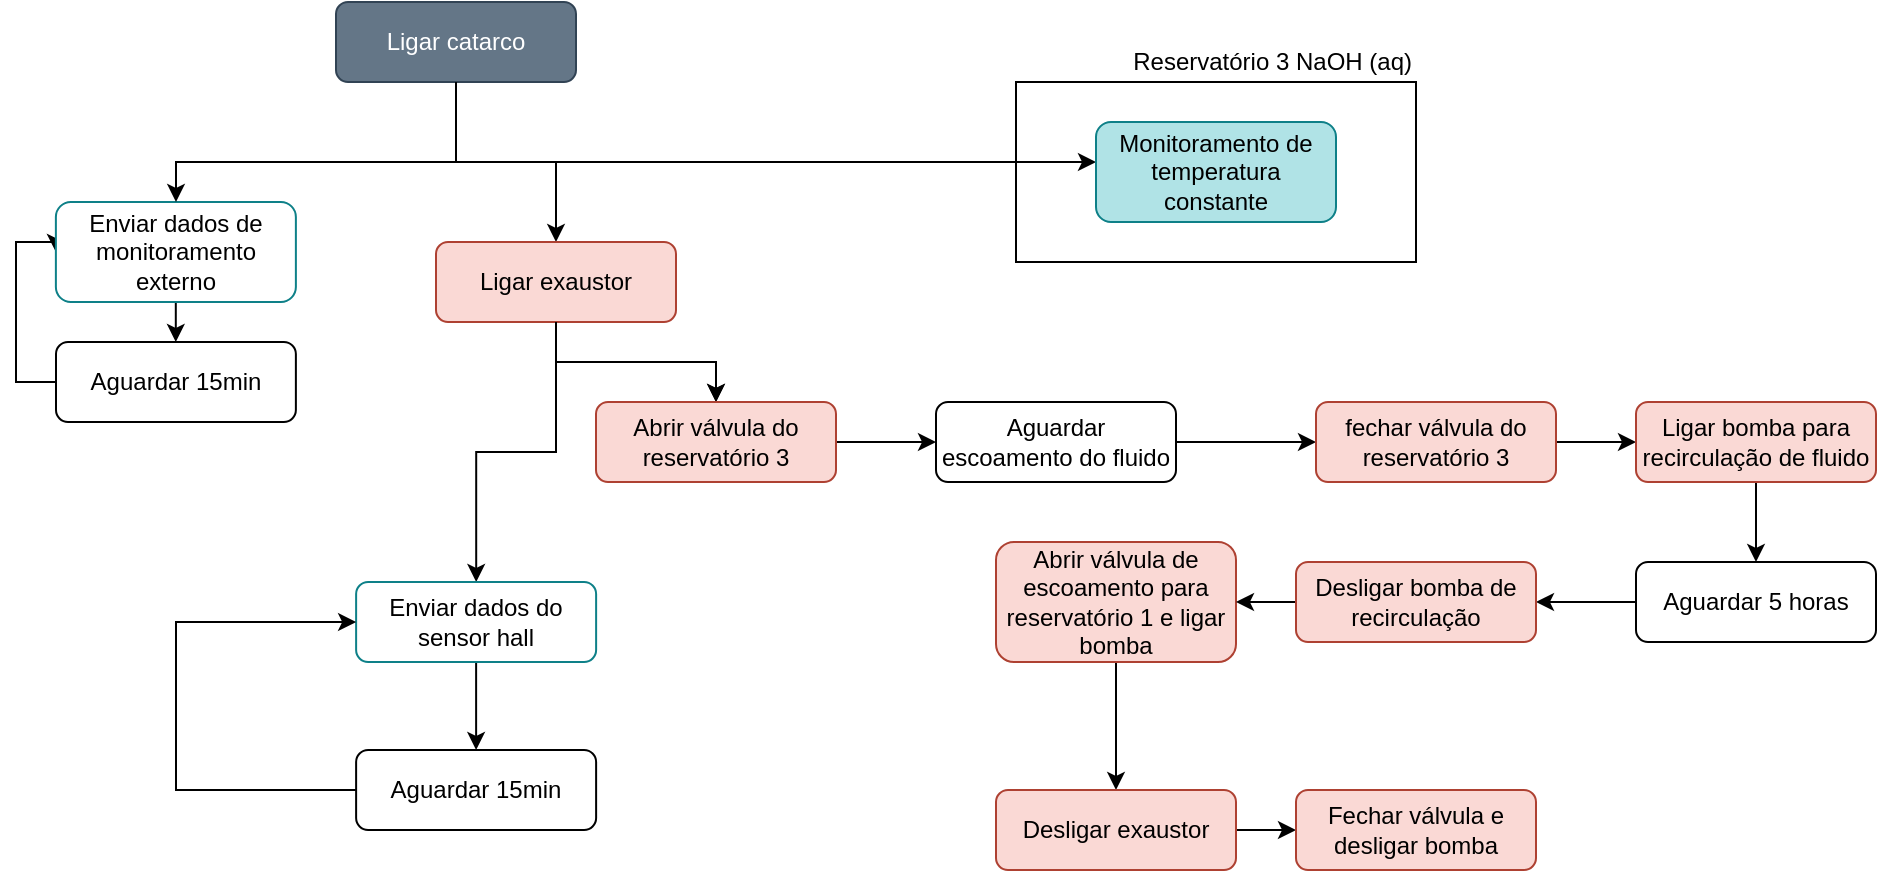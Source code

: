 <mxfile version="14.6.9" type="google" pages="3"><diagram id="C5RBs43oDa-KdzZeNtuy" name="Absorvedor"><mxGraphModel dx="1483" dy="701" grid="1" gridSize="10" guides="1" tooltips="1" connect="1" arrows="1" fold="1" page="1" pageScale="1" pageWidth="1169" pageHeight="827" math="0" shadow="0"><root><mxCell id="WIyWlLk6GJQsqaUBKTNV-0"/><mxCell id="WIyWlLk6GJQsqaUBKTNV-1" parent="WIyWlLk6GJQsqaUBKTNV-0"/><mxCell id="nRYD6E0JTyWVwuDz0Aqq-4" value="" style="rounded=0;whiteSpace=wrap;html=1;align=right;fillColor=none;" parent="WIyWlLk6GJQsqaUBKTNV-1" vertex="1"><mxGeometry x="570" y="60" width="200" height="90" as="geometry"/></mxCell><mxCell id="WIyWlLk6GJQsqaUBKTNV-3" value="Ligar catarco" style="rounded=1;whiteSpace=wrap;html=1;fontSize=12;glass=0;strokeWidth=1;shadow=0;fillColor=#647687;strokeColor=#314354;fontColor=#ffffff;" parent="WIyWlLk6GJQsqaUBKTNV-1" vertex="1"><mxGeometry x="230" y="20" width="120" height="40" as="geometry"/></mxCell><mxCell id="BVskXqKqA49IrLNuDsBB-4" value="" style="edgeStyle=orthogonalEdgeStyle;rounded=0;orthogonalLoop=1;jettySize=auto;html=1;" parent="WIyWlLk6GJQsqaUBKTNV-1" source="WIyWlLk6GJQsqaUBKTNV-3" target="BVskXqKqA49IrLNuDsBB-3" edge="1"><mxGeometry relative="1" as="geometry"/></mxCell><mxCell id="BVskXqKqA49IrLNuDsBB-16" value="" style="edgeStyle=orthogonalEdgeStyle;rounded=0;orthogonalLoop=1;jettySize=auto;html=1;" parent="WIyWlLk6GJQsqaUBKTNV-1" source="BVskXqKqA49IrLNuDsBB-3" target="BVskXqKqA49IrLNuDsBB-15" edge="1"><mxGeometry relative="1" as="geometry"/></mxCell><mxCell id="wNjYTTti4u0NQ_45QQHr-11" value="" style="edgeStyle=orthogonalEdgeStyle;rounded=0;orthogonalLoop=1;jettySize=auto;html=1;" edge="1" parent="WIyWlLk6GJQsqaUBKTNV-1" source="BVskXqKqA49IrLNuDsBB-3" target="BVskXqKqA49IrLNuDsBB-15"><mxGeometry relative="1" as="geometry"/></mxCell><mxCell id="BVskXqKqA49IrLNuDsBB-3" value="Ligar exaustor" style="rounded=1;whiteSpace=wrap;html=1;fontSize=12;glass=0;strokeWidth=1;shadow=0;fillColor=#fad9d5;strokeColor=#ae4132;" parent="WIyWlLk6GJQsqaUBKTNV-1" vertex="1"><mxGeometry x="280" y="140" width="120" height="40" as="geometry"/></mxCell><mxCell id="wNjYTTti4u0NQ_45QQHr-9" style="edgeStyle=orthogonalEdgeStyle;rounded=0;orthogonalLoop=1;jettySize=auto;html=1;entryX=0;entryY=0.5;entryDx=0;entryDy=0;" edge="1" parent="WIyWlLk6GJQsqaUBKTNV-1" source="BVskXqKqA49IrLNuDsBB-5" target="BVskXqKqA49IrLNuDsBB-99"><mxGeometry relative="1" as="geometry"><Array as="points"><mxPoint x="70" y="210"/><mxPoint x="70" y="140"/></Array></mxGeometry></mxCell><mxCell id="BVskXqKqA49IrLNuDsBB-5" value="Aguardar 15min" style="rounded=1;whiteSpace=wrap;html=1;fontSize=12;glass=0;strokeWidth=1;shadow=0;" parent="WIyWlLk6GJQsqaUBKTNV-1" vertex="1"><mxGeometry x="90" y="190" width="119.94" height="40" as="geometry"/></mxCell><mxCell id="wNjYTTti4u0NQ_45QQHr-12" value="" style="edgeStyle=orthogonalEdgeStyle;rounded=0;orthogonalLoop=1;jettySize=auto;html=1;" edge="1" parent="WIyWlLk6GJQsqaUBKTNV-1" source="BVskXqKqA49IrLNuDsBB-3" target="BVskXqKqA49IrLNuDsBB-10"><mxGeometry relative="1" as="geometry"/></mxCell><mxCell id="wNjYTTti4u0NQ_45QQHr-13" value="" style="edgeStyle=orthogonalEdgeStyle;rounded=0;orthogonalLoop=1;jettySize=auto;html=1;" edge="1" parent="WIyWlLk6GJQsqaUBKTNV-1" source="BVskXqKqA49IrLNuDsBB-10" target="BVskXqKqA49IrLNuDsBB-12"><mxGeometry relative="1" as="geometry"/></mxCell><mxCell id="BVskXqKqA49IrLNuDsBB-10" value="Enviar dados do sensor hall" style="rounded=1;whiteSpace=wrap;html=1;fontSize=12;glass=0;strokeWidth=1;shadow=0;strokeColor=#0e8088;fillColor=#FFFFFF;" parent="WIyWlLk6GJQsqaUBKTNV-1" vertex="1"><mxGeometry x="240.06" y="310" width="120" height="40" as="geometry"/></mxCell><mxCell id="BVskXqKqA49IrLNuDsBB-14" style="edgeStyle=orthogonalEdgeStyle;rounded=0;orthogonalLoop=1;jettySize=auto;html=1;exitX=0.5;exitY=0;exitDx=0;exitDy=0;" parent="WIyWlLk6GJQsqaUBKTNV-1" source="BVskXqKqA49IrLNuDsBB-12" edge="1"><mxGeometry relative="1" as="geometry"><mxPoint x="240.06" y="330" as="targetPoint"/><Array as="points"><mxPoint x="300" y="414"/><mxPoint x="150" y="414"/><mxPoint x="150" y="330"/></Array></mxGeometry></mxCell><mxCell id="BVskXqKqA49IrLNuDsBB-12" value="Aguardar 15min" style="rounded=1;whiteSpace=wrap;html=1;fontSize=12;glass=0;strokeWidth=1;shadow=0;" parent="WIyWlLk6GJQsqaUBKTNV-1" vertex="1"><mxGeometry x="240.06" y="394" width="120" height="40" as="geometry"/></mxCell><mxCell id="BVskXqKqA49IrLNuDsBB-18" value="" style="edgeStyle=orthogonalEdgeStyle;rounded=0;orthogonalLoop=1;jettySize=auto;html=1;" parent="WIyWlLk6GJQsqaUBKTNV-1" source="BVskXqKqA49IrLNuDsBB-15" target="BVskXqKqA49IrLNuDsBB-17" edge="1"><mxGeometry relative="1" as="geometry"/></mxCell><mxCell id="BVskXqKqA49IrLNuDsBB-15" value="Abrir válvula do reservatório 3" style="rounded=1;whiteSpace=wrap;html=1;fontSize=12;glass=0;strokeWidth=1;shadow=0;fillColor=#fad9d5;strokeColor=#ae4132;" parent="WIyWlLk6GJQsqaUBKTNV-1" vertex="1"><mxGeometry x="360" y="220" width="120" height="40" as="geometry"/></mxCell><mxCell id="BVskXqKqA49IrLNuDsBB-20" value="" style="edgeStyle=orthogonalEdgeStyle;rounded=0;orthogonalLoop=1;jettySize=auto;html=1;" parent="WIyWlLk6GJQsqaUBKTNV-1" source="BVskXqKqA49IrLNuDsBB-17" target="BVskXqKqA49IrLNuDsBB-19" edge="1"><mxGeometry relative="1" as="geometry"/></mxCell><mxCell id="BVskXqKqA49IrLNuDsBB-17" value="Aguardar escoamento do fluido" style="rounded=1;whiteSpace=wrap;html=1;fontSize=12;glass=0;strokeWidth=1;shadow=0;" parent="WIyWlLk6GJQsqaUBKTNV-1" vertex="1"><mxGeometry x="530" y="220" width="120" height="40" as="geometry"/></mxCell><mxCell id="BVskXqKqA49IrLNuDsBB-22" value="" style="edgeStyle=orthogonalEdgeStyle;rounded=0;orthogonalLoop=1;jettySize=auto;html=1;" parent="WIyWlLk6GJQsqaUBKTNV-1" source="BVskXqKqA49IrLNuDsBB-19" target="BVskXqKqA49IrLNuDsBB-21" edge="1"><mxGeometry relative="1" as="geometry"/></mxCell><mxCell id="BVskXqKqA49IrLNuDsBB-19" value="fechar válvula do reservatório 3" style="rounded=1;whiteSpace=wrap;html=1;fontSize=12;glass=0;strokeWidth=1;shadow=0;fillColor=#fad9d5;strokeColor=#ae4132;" parent="WIyWlLk6GJQsqaUBKTNV-1" vertex="1"><mxGeometry x="720" y="220" width="120" height="40" as="geometry"/></mxCell><mxCell id="BVskXqKqA49IrLNuDsBB-24" value="" style="edgeStyle=orthogonalEdgeStyle;rounded=0;orthogonalLoop=1;jettySize=auto;html=1;" parent="WIyWlLk6GJQsqaUBKTNV-1" source="BVskXqKqA49IrLNuDsBB-21" target="BVskXqKqA49IrLNuDsBB-23" edge="1"><mxGeometry relative="1" as="geometry"/></mxCell><mxCell id="BVskXqKqA49IrLNuDsBB-21" value="Ligar bomba para recirculação de fluido" style="rounded=1;whiteSpace=wrap;html=1;fontSize=12;glass=0;strokeWidth=1;shadow=0;fillColor=#fad9d5;strokeColor=#ae4132;" parent="WIyWlLk6GJQsqaUBKTNV-1" vertex="1"><mxGeometry x="880" y="220" width="120" height="40" as="geometry"/></mxCell><mxCell id="BVskXqKqA49IrLNuDsBB-32" value="" style="edgeStyle=orthogonalEdgeStyle;rounded=0;orthogonalLoop=1;jettySize=auto;html=1;entryX=1;entryY=0.5;entryDx=0;entryDy=0;" parent="WIyWlLk6GJQsqaUBKTNV-1" source="BVskXqKqA49IrLNuDsBB-23" target="BVskXqKqA49IrLNuDsBB-33" edge="1"><mxGeometry relative="1" as="geometry"><mxPoint x="420" y="620" as="targetPoint"/></mxGeometry></mxCell><mxCell id="BVskXqKqA49IrLNuDsBB-23" value="Aguardar 5 horas" style="rounded=1;whiteSpace=wrap;html=1;fontSize=12;glass=0;strokeWidth=1;shadow=0;" parent="WIyWlLk6GJQsqaUBKTNV-1" vertex="1"><mxGeometry x="880" y="300" width="120" height="40" as="geometry"/></mxCell><mxCell id="wNjYTTti4u0NQ_45QQHr-10" value="" style="edgeStyle=orthogonalEdgeStyle;rounded=0;orthogonalLoop=1;jettySize=auto;html=1;" edge="1" parent="WIyWlLk6GJQsqaUBKTNV-1" source="BVskXqKqA49IrLNuDsBB-25" target="BVskXqKqA49IrLNuDsBB-35"><mxGeometry relative="1" as="geometry"/></mxCell><mxCell id="BVskXqKqA49IrLNuDsBB-25" value="Abrir válvula de escoamento para reservatório 1 e ligar bomba" style="rounded=1;whiteSpace=wrap;html=1;fontSize=12;glass=0;strokeWidth=1;shadow=0;fillColor=#fad9d5;strokeColor=#ae4132;" parent="WIyWlLk6GJQsqaUBKTNV-1" vertex="1"><mxGeometry x="560" y="290" width="120" height="60" as="geometry"/></mxCell><mxCell id="BVskXqKqA49IrLNuDsBB-34" value="" style="edgeStyle=orthogonalEdgeStyle;rounded=0;orthogonalLoop=1;jettySize=auto;html=1;" parent="WIyWlLk6GJQsqaUBKTNV-1" source="BVskXqKqA49IrLNuDsBB-33" target="BVskXqKqA49IrLNuDsBB-25" edge="1"><mxGeometry relative="1" as="geometry"/></mxCell><mxCell id="BVskXqKqA49IrLNuDsBB-33" value="Desligar bomba de recirculação" style="rounded=1;whiteSpace=wrap;html=1;fontSize=12;glass=0;strokeWidth=1;shadow=0;fillColor=#fad9d5;strokeColor=#ae4132;" parent="WIyWlLk6GJQsqaUBKTNV-1" vertex="1"><mxGeometry x="710" y="300" width="120" height="40" as="geometry"/></mxCell><mxCell id="BVskXqKqA49IrLNuDsBB-112" value="" style="edgeStyle=orthogonalEdgeStyle;rounded=0;orthogonalLoop=1;jettySize=auto;html=1;" parent="WIyWlLk6GJQsqaUBKTNV-1" source="BVskXqKqA49IrLNuDsBB-35" target="BVskXqKqA49IrLNuDsBB-111" edge="1"><mxGeometry relative="1" as="geometry"/></mxCell><mxCell id="BVskXqKqA49IrLNuDsBB-35" value="Desligar exaustor" style="rounded=1;whiteSpace=wrap;html=1;fontSize=12;glass=0;strokeWidth=1;shadow=0;fillColor=#fad9d5;strokeColor=#ae4132;" parent="WIyWlLk6GJQsqaUBKTNV-1" vertex="1"><mxGeometry x="560" y="414" width="120" height="40" as="geometry"/></mxCell><mxCell id="BVskXqKqA49IrLNuDsBB-101" value="" style="edgeStyle=orthogonalEdgeStyle;rounded=0;orthogonalLoop=1;jettySize=auto;html=1;" parent="WIyWlLk6GJQsqaUBKTNV-1" source="BVskXqKqA49IrLNuDsBB-99" target="BVskXqKqA49IrLNuDsBB-5" edge="1"><mxGeometry relative="1" as="geometry"/></mxCell><mxCell id="BVskXqKqA49IrLNuDsBB-99" value="Enviar dados de monitoramento externo" style="rounded=1;whiteSpace=wrap;html=1;fontSize=12;glass=0;strokeWidth=1;shadow=0;strokeColor=#0e8088;fillColor=#FFFFFF;" parent="WIyWlLk6GJQsqaUBKTNV-1" vertex="1"><mxGeometry x="89.94" y="120" width="120" height="50" as="geometry"/></mxCell><mxCell id="BVskXqKqA49IrLNuDsBB-103" style="edgeStyle=orthogonalEdgeStyle;rounded=0;orthogonalLoop=1;jettySize=auto;html=1;" parent="WIyWlLk6GJQsqaUBKTNV-1" edge="1"><mxGeometry relative="1" as="geometry"><mxPoint x="290.0" y="60" as="sourcePoint"/><Array as="points"><mxPoint x="290" y="100"/><mxPoint x="150" y="100"/></Array><mxPoint x="150" y="120" as="targetPoint"/></mxGeometry></mxCell><mxCell id="BVskXqKqA49IrLNuDsBB-111" value="Fechar válvula e desligar bomba" style="rounded=1;whiteSpace=wrap;html=1;fontSize=12;glass=0;strokeWidth=1;shadow=0;fillColor=#fad9d5;strokeColor=#ae4132;" parent="WIyWlLk6GJQsqaUBKTNV-1" vertex="1"><mxGeometry x="710" y="414" width="120" height="40" as="geometry"/></mxCell><mxCell id="yT1jYGdyfG0ZzjpSF2e6-1" style="edgeStyle=orthogonalEdgeStyle;rounded=0;orthogonalLoop=1;jettySize=auto;html=1;" parent="WIyWlLk6GJQsqaUBKTNV-1" target="yT1jYGdyfG0ZzjpSF2e6-0" edge="1"><mxGeometry relative="1" as="geometry"><mxPoint x="290" y="60" as="sourcePoint"/><Array as="points"><mxPoint x="290" y="100"/></Array></mxGeometry></mxCell><mxCell id="yT1jYGdyfG0ZzjpSF2e6-0" value="Monitoramento de temperatura constante" style="rounded=1;whiteSpace=wrap;html=1;fontSize=12;glass=0;strokeWidth=1;shadow=0;fillColor=#b0e3e6;strokeColor=#0e8088;" parent="WIyWlLk6GJQsqaUBKTNV-1" vertex="1"><mxGeometry x="610" y="80" width="120" height="50" as="geometry"/></mxCell><mxCell id="nRYD6E0JTyWVwuDz0Aqq-5" value="Reservatório 3 NaOH (aq)" style="text;html=1;strokeColor=none;fillColor=none;align=right;verticalAlign=middle;whiteSpace=wrap;rounded=0;" parent="WIyWlLk6GJQsqaUBKTNV-1" vertex="1"><mxGeometry x="590" y="40" width="180" height="20" as="geometry"/></mxCell></root></mxGraphModel></diagram><diagram id="ObMFqy6A9z90-9xCtBtP" name="Reator"><mxGraphModel dx="1038" dy="491" grid="1" gridSize="10" guides="1" tooltips="1" connect="1" arrows="1" fold="1" page="1" pageScale="1" pageWidth="827" pageHeight="1169" background="none" math="0" shadow="0"><root><mxCell id="RO2K1JWl8j-1JkHnXBKq-0"/><mxCell id="RO2K1JWl8j-1JkHnXBKq-1" parent="RO2K1JWl8j-1JkHnXBKq-0"/><mxCell id="YeYnTZrZcJApEsXpry1f-0" value="" style="edgeStyle=orthogonalEdgeStyle;rounded=0;orthogonalLoop=1;jettySize=auto;html=1;" parent="RO2K1JWl8j-1JkHnXBKq-1" source="YeYnTZrZcJApEsXpry1f-3" target="YeYnTZrZcJApEsXpry1f-2" edge="1"><mxGeometry relative="1" as="geometry"/></mxCell><mxCell id="YeYnTZrZcJApEsXpry1f-1" value="" style="edgeStyle=orthogonalEdgeStyle;rounded=0;orthogonalLoop=1;jettySize=auto;html=1;" parent="RO2K1JWl8j-1JkHnXBKq-1" source="YeYnTZrZcJApEsXpry1f-2" target="YeYnTZrZcJApEsXpry1f-5" edge="1"><mxGeometry relative="1" as="geometry"/></mxCell><mxCell id="YeYnTZrZcJApEsXpry1f-2" value="Abrir válvula para reator" style="rounded=1;whiteSpace=wrap;html=1;fontSize=12;glass=0;strokeWidth=1;shadow=0;" parent="RO2K1JWl8j-1JkHnXBKq-1" vertex="1"><mxGeometry x="351" y="110" width="120" height="40" as="geometry"/></mxCell><mxCell id="YeYnTZrZcJApEsXpry1f-3" value="Taque cheio" style="ellipse;whiteSpace=wrap;html=1;rounded=1;shadow=0;strokeWidth=1;glass=0;" parent="RO2K1JWl8j-1JkHnXBKq-1" vertex="1"><mxGeometry x="351" y="20" width="120" height="60" as="geometry"/></mxCell><mxCell id="YeYnTZrZcJApEsXpry1f-4" value="" style="edgeStyle=orthogonalEdgeStyle;rounded=0;orthogonalLoop=1;jettySize=auto;html=1;" parent="RO2K1JWl8j-1JkHnXBKq-1" source="YeYnTZrZcJApEsXpry1f-5" target="YeYnTZrZcJApEsXpry1f-6" edge="1"><mxGeometry relative="1" as="geometry"/></mxCell><mxCell id="YeYnTZrZcJApEsXpry1f-5" value="verificar sensor de nível baixo do reservatório 1" style="rounded=1;whiteSpace=wrap;html=1;fontSize=12;glass=0;strokeWidth=1;shadow=0;" parent="RO2K1JWl8j-1JkHnXBKq-1" vertex="1"><mxGeometry x="351" y="190" width="120" height="50" as="geometry"/></mxCell><mxCell id="YeYnTZrZcJApEsXpry1f-6" value="Nível cheio?" style="rhombus;whiteSpace=wrap;html=1;shadow=0;fontFamily=Helvetica;fontSize=12;align=center;strokeWidth=1;spacing=6;spacingTop=-4;" parent="RO2K1JWl8j-1JkHnXBKq-1" vertex="1"><mxGeometry x="361" y="280" width="100" height="80" as="geometry"/></mxCell><mxCell id="YeYnTZrZcJApEsXpry1f-7" value="Sim" style="rounded=0;html=1;jettySize=auto;orthogonalLoop=1;fontSize=11;endArrow=block;endFill=0;endSize=8;strokeWidth=1;shadow=0;labelBackgroundColor=none;edgeStyle=orthogonalEdgeStyle;exitX=0.5;exitY=1;exitDx=0;exitDy=0;entryX=0.5;entryY=0;entryDx=0;entryDy=0;" parent="RO2K1JWl8j-1JkHnXBKq-1" source="YeYnTZrZcJApEsXpry1f-6" target="YeYnTZrZcJApEsXpry1f-10" edge="1"><mxGeometry y="20" relative="1" as="geometry"><mxPoint as="offset"/><mxPoint x="-280" y="905.0" as="sourcePoint"/><mxPoint x="411" y="445" as="targetPoint"/><Array as="points"/></mxGeometry></mxCell><mxCell id="YeYnTZrZcJApEsXpry1f-9" value="" style="edgeStyle=orthogonalEdgeStyle;rounded=0;orthogonalLoop=1;jettySize=auto;html=1;" parent="RO2K1JWl8j-1JkHnXBKq-1" source="YeYnTZrZcJApEsXpry1f-10" target="YeYnTZrZcJApEsXpry1f-14" edge="1"><mxGeometry relative="1" as="geometry"/></mxCell><mxCell id="YeYnTZrZcJApEsXpry1f-10" value="Fechar válvula para reator" style="rounded=1;whiteSpace=wrap;html=1;fontSize=12;glass=0;strokeWidth=1;shadow=0;" parent="RO2K1JWl8j-1JkHnXBKq-1" vertex="1"><mxGeometry x="351" y="415" width="120" height="50" as="geometry"/></mxCell><mxCell id="YeYnTZrZcJApEsXpry1f-11" value="Não" style="rounded=0;html=1;jettySize=auto;orthogonalLoop=1;fontSize=11;endArrow=block;endFill=0;endSize=8;strokeWidth=1;shadow=0;labelBackgroundColor=none;edgeStyle=orthogonalEdgeStyle;exitX=1;exitY=0.5;exitDx=0;exitDy=0;entryX=1;entryY=0.5;entryDx=0;entryDy=0;" parent="RO2K1JWl8j-1JkHnXBKq-1" source="YeYnTZrZcJApEsXpry1f-6" target="YeYnTZrZcJApEsXpry1f-5" edge="1"><mxGeometry x="0.029" y="-30" relative="1" as="geometry"><mxPoint as="offset"/><mxPoint x="421" y="370" as="sourcePoint"/><mxPoint x="540" y="320" as="targetPoint"/><Array as="points"><mxPoint x="500" y="320"/><mxPoint x="500" y="215"/></Array></mxGeometry></mxCell><mxCell id="YeYnTZrZcJApEsXpry1f-14" value="Ligar dispenser de Ca(OH)&lt;sub&gt;2&lt;/sub&gt;&amp;nbsp;" style="rounded=1;whiteSpace=wrap;html=1;fontSize=12;glass=0;strokeWidth=1;shadow=0;" parent="RO2K1JWl8j-1JkHnXBKq-1" vertex="1"><mxGeometry x="351" y="510" width="120" height="50" as="geometry"/></mxCell><mxCell id="YeYnTZrZcJApEsXpry1f-18" value="" style="edgeStyle=orthogonalEdgeStyle;rounded=0;orthogonalLoop=1;jettySize=auto;html=1;" parent="RO2K1JWl8j-1JkHnXBKq-1" source="YeYnTZrZcJApEsXpry1f-14" target="YeYnTZrZcJApEsXpry1f-20" edge="1"><mxGeometry relative="1" as="geometry"/></mxCell><mxCell id="YeYnTZrZcJApEsXpry1f-19" value="" style="edgeStyle=orthogonalEdgeStyle;rounded=0;orthogonalLoop=1;jettySize=auto;html=1;" parent="RO2K1JWl8j-1JkHnXBKq-1" source="YeYnTZrZcJApEsXpry1f-20" target="YeYnTZrZcJApEsXpry1f-22" edge="1"><mxGeometry relative="1" as="geometry"/></mxCell><mxCell id="4pAawlvMOTjHdPHjERRT-0" style="edgeStyle=orthogonalEdgeStyle;rounded=0;orthogonalLoop=1;jettySize=auto;html=1;entryX=0.5;entryY=0;entryDx=0;entryDy=0;" edge="1" parent="RO2K1JWl8j-1JkHnXBKq-1" source="YeYnTZrZcJApEsXpry1f-20" target="YeYnTZrZcJApEsXpry1f-28"><mxGeometry relative="1" as="geometry"/></mxCell><mxCell id="YeYnTZrZcJApEsXpry1f-20" value="Iniciar reator" style="rounded=1;whiteSpace=wrap;html=1;fontSize=12;glass=0;strokeWidth=1;shadow=0;fillColor=#b0e3e6;strokeColor=#0e8088;" parent="RO2K1JWl8j-1JkHnXBKq-1" vertex="1"><mxGeometry x="420" y="620" width="120" height="50" as="geometry"/></mxCell><mxCell id="YeYnTZrZcJApEsXpry1f-21" value="" style="edgeStyle=orthogonalEdgeStyle;rounded=0;orthogonalLoop=1;jettySize=auto;html=1;" parent="RO2K1JWl8j-1JkHnXBKq-1" source="YeYnTZrZcJApEsXpry1f-22" target="YeYnTZrZcJApEsXpry1f-23" edge="1"><mxGeometry relative="1" as="geometry"/></mxCell><mxCell id="YeYnTZrZcJApEsXpry1f-22" value="Obter dados de pressão e temperatura" style="rounded=1;whiteSpace=wrap;html=1;fontSize=12;glass=0;strokeWidth=1;shadow=0;strokeColor=#0e8088;fillColor=#FFFFFF;" parent="RO2K1JWl8j-1JkHnXBKq-1" vertex="1"><mxGeometry x="590" y="620" width="120" height="50" as="geometry"/></mxCell><mxCell id="YeYnTZrZcJApEsXpry1f-23" value="Valores acima do limite?" style="rhombus;whiteSpace=wrap;html=1;shadow=0;fontFamily=Helvetica;fontSize=12;align=center;strokeWidth=1;spacing=6;spacingTop=-4;fillColor=#bac8d3;strokeColor=#23445d;" parent="RO2K1JWl8j-1JkHnXBKq-1" vertex="1"><mxGeometry x="600" y="700" width="100" height="80" as="geometry"/></mxCell><mxCell id="YeYnTZrZcJApEsXpry1f-24" value="Sim" style="rounded=0;html=1;jettySize=auto;orthogonalLoop=1;fontSize=11;endArrow=block;endFill=0;endSize=8;strokeWidth=1;shadow=0;labelBackgroundColor=none;edgeStyle=orthogonalEdgeStyle;exitX=0.5;exitY=1;exitDx=0;exitDy=0;entryX=0.5;entryY=0;entryDx=0;entryDy=0;" parent="RO2K1JWl8j-1JkHnXBKq-1" source="YeYnTZrZcJApEsXpry1f-23" target="YeYnTZrZcJApEsXpry1f-25" edge="1"><mxGeometry y="20" relative="1" as="geometry"><mxPoint as="offset"/><mxPoint x="-41" y="1300.0" as="sourcePoint"/><mxPoint x="650" y="840" as="targetPoint"/><Array as="points"/></mxGeometry></mxCell><mxCell id="YeYnTZrZcJApEsXpry1f-25" value="Desligar sistema e enviar alerta" style="rounded=1;whiteSpace=wrap;html=1;fontSize=12;glass=0;strokeWidth=1;shadow=0;fillColor=#fad9d5;strokeColor=#ae4132;" parent="RO2K1JWl8j-1JkHnXBKq-1" vertex="1"><mxGeometry x="590" y="830" width="120" height="50" as="geometry"/></mxCell><mxCell id="YeYnTZrZcJApEsXpry1f-26" value="Não" style="rounded=0;html=1;jettySize=auto;orthogonalLoop=1;fontSize=11;endArrow=block;endFill=0;endSize=8;strokeWidth=1;shadow=0;labelBackgroundColor=none;edgeStyle=orthogonalEdgeStyle;exitX=1;exitY=0.5;exitDx=0;exitDy=0;entryX=1;entryY=0.5;entryDx=0;entryDy=0;" parent="RO2K1JWl8j-1JkHnXBKq-1" source="YeYnTZrZcJApEsXpry1f-23" target="YeYnTZrZcJApEsXpry1f-22" edge="1"><mxGeometry x="0.029" y="-30" relative="1" as="geometry"><mxPoint as="offset"/><mxPoint x="780" y="830" as="sourcePoint"/><mxPoint x="780" y="890" as="targetPoint"/><Array as="points"><mxPoint x="740" y="740"/><mxPoint x="740" y="645"/></Array></mxGeometry></mxCell><mxCell id="YeYnTZrZcJApEsXpry1f-27" value="" style="edgeStyle=orthogonalEdgeStyle;rounded=0;orthogonalLoop=1;jettySize=auto;html=1;" parent="RO2K1JWl8j-1JkHnXBKq-1" source="YeYnTZrZcJApEsXpry1f-28" target="YeYnTZrZcJApEsXpry1f-30" edge="1"><mxGeometry relative="1" as="geometry"/></mxCell><mxCell id="YeYnTZrZcJApEsXpry1f-28" value="Aguardar tempo de reação" style="rounded=1;whiteSpace=wrap;html=1;fontSize=12;glass=0;strokeWidth=1;shadow=0;" parent="RO2K1JWl8j-1JkHnXBKq-1" vertex="1"><mxGeometry x="280" y="700" width="120" height="50" as="geometry"/></mxCell><mxCell id="YeYnTZrZcJApEsXpry1f-29" value="" style="edgeStyle=orthogonalEdgeStyle;rounded=0;orthogonalLoop=1;jettySize=auto;html=1;" parent="RO2K1JWl8j-1JkHnXBKq-1" source="YeYnTZrZcJApEsXpry1f-30" target="YeYnTZrZcJApEsXpry1f-32" edge="1"><mxGeometry relative="1" as="geometry"/></mxCell><mxCell id="YeYnTZrZcJApEsXpry1f-30" value="Desligar motor" style="rounded=1;whiteSpace=wrap;html=1;fontSize=12;glass=0;strokeWidth=1;shadow=0;" parent="RO2K1JWl8j-1JkHnXBKq-1" vertex="1"><mxGeometry x="280" y="785" width="120" height="50" as="geometry"/></mxCell><mxCell id="YeYnTZrZcJApEsXpry1f-31" value="" style="edgeStyle=orthogonalEdgeStyle;rounded=0;orthogonalLoop=1;jettySize=auto;html=1;" parent="RO2K1JWl8j-1JkHnXBKq-1" source="YeYnTZrZcJApEsXpry1f-32" target="YeYnTZrZcJApEsXpry1f-34" edge="1"><mxGeometry relative="1" as="geometry"/></mxCell><mxCell id="YeYnTZrZcJApEsXpry1f-32" value="Abrir válvula e acionar bomba para centrífuga" style="rounded=1;whiteSpace=wrap;html=1;fontSize=12;glass=0;strokeWidth=1;shadow=0;" parent="RO2K1JWl8j-1JkHnXBKq-1" vertex="1"><mxGeometry x="280" y="860" width="120" height="50" as="geometry"/></mxCell><mxCell id="YeYnTZrZcJApEsXpry1f-33" value="" style="edgeStyle=orthogonalEdgeStyle;rounded=0;orthogonalLoop=1;jettySize=auto;html=1;" parent="RO2K1JWl8j-1JkHnXBKq-1" source="YeYnTZrZcJApEsXpry1f-34" target="YeYnTZrZcJApEsXpry1f-35" edge="1"><mxGeometry relative="1" as="geometry"/></mxCell><mxCell id="YeYnTZrZcJApEsXpry1f-34" value="Aguardar tempo de escoamento" style="rounded=1;whiteSpace=wrap;html=1;fontSize=12;glass=0;strokeWidth=1;shadow=0;" parent="RO2K1JWl8j-1JkHnXBKq-1" vertex="1"><mxGeometry x="280" y="940" width="120" height="50" as="geometry"/></mxCell><mxCell id="YeYnTZrZcJApEsXpry1f-35" value="Fechar válvula e desligar centrífuga" style="rounded=1;whiteSpace=wrap;html=1;fontSize=12;glass=0;strokeWidth=1;shadow=0;" parent="RO2K1JWl8j-1JkHnXBKq-1" vertex="1"><mxGeometry x="280" y="1030" width="120" height="50" as="geometry"/></mxCell></root></mxGraphModel></diagram><diagram id="-CN9oFj5dU2-I7s4Uy5T" name="Centrifuga"><mxGraphModel dx="2076" dy="982" grid="1" gridSize="10" guides="1" tooltips="1" connect="1" arrows="1" fold="1" page="1" pageScale="1" pageWidth="827" pageHeight="1169" math="0" shadow="0"><root><mxCell id="GIrnlML2hz6UQ4aptIRf-0"/><mxCell id="GIrnlML2hz6UQ4aptIRf-1" parent="GIrnlML2hz6UQ4aptIRf-0"/><mxCell id="JMxmZMVXTc0mkfboTWcn-3" value="" style="rounded=0;whiteSpace=wrap;html=1;fillColor=none;" vertex="1" parent="GIrnlML2hz6UQ4aptIRf-1"><mxGeometry x="30" y="310" width="269" height="360" as="geometry"/></mxCell><mxCell id="JMxmZMVXTc0mkfboTWcn-5" value="" style="rounded=0;whiteSpace=wrap;html=1;fillColor=none;" vertex="1" parent="GIrnlML2hz6UQ4aptIRf-1"><mxGeometry x="339" y="310" width="441" height="360" as="geometry"/></mxCell><mxCell id="r0eY6XA2T6kgRTI68GyS-1" value="" style="edgeStyle=orthogonalEdgeStyle;rounded=0;orthogonalLoop=1;jettySize=auto;html=1;" edge="1" parent="GIrnlML2hz6UQ4aptIRf-1" source="r0eY6XA2T6kgRTI68GyS-2" target="r0eY6XA2T6kgRTI68GyS-5"><mxGeometry relative="1" as="geometry"/></mxCell><mxCell id="r0eY6XA2T6kgRTI68GyS-2" value="Iniciar centrífuga" style="rounded=1;whiteSpace=wrap;html=1;fontSize=12;glass=0;strokeWidth=1;shadow=0;" vertex="1" parent="GIrnlML2hz6UQ4aptIRf-1"><mxGeometry x="260" y="170" width="120" height="40" as="geometry"/></mxCell><mxCell id="r0eY6XA2T6kgRTI68GyS-4" value="" style="edgeStyle=orthogonalEdgeStyle;rounded=0;orthogonalLoop=1;jettySize=auto;html=1;" edge="1" parent="GIrnlML2hz6UQ4aptIRf-1" source="r0eY6XA2T6kgRTI68GyS-5" target="r0eY6XA2T6kgRTI68GyS-11"><mxGeometry relative="1" as="geometry"><mxPoint x="320" y="340" as="targetPoint"/></mxGeometry></mxCell><mxCell id="r0eY6XA2T6kgRTI68GyS-13" value="CaCO&lt;sub&gt;3&lt;/sub&gt;" style="edgeLabel;html=1;align=center;verticalAlign=middle;resizable=0;points=[];" vertex="1" connectable="0" parent="r0eY6XA2T6kgRTI68GyS-4"><mxGeometry x="-0.331" y="1" relative="1" as="geometry"><mxPoint x="-21" as="offset"/></mxGeometry></mxCell><mxCell id="r0eY6XA2T6kgRTI68GyS-5" value="Aguardar separação" style="rounded=1;whiteSpace=wrap;html=1;fontSize=12;glass=0;strokeWidth=1;shadow=0;" vertex="1" parent="GIrnlML2hz6UQ4aptIRf-1"><mxGeometry x="260" y="250" width="120" height="50" as="geometry"/></mxCell><mxCell id="r0eY6XA2T6kgRTI68GyS-9" value="Sensor acionado?" style="rhombus;whiteSpace=wrap;html=1;shadow=0;fontFamily=Helvetica;fontSize=12;align=center;strokeWidth=1;spacing=6;spacingTop=-4;" vertex="1" parent="GIrnlML2hz6UQ4aptIRf-1"><mxGeometry x="150" y="440" width="100" height="80" as="geometry"/></mxCell><mxCell id="r0eY6XA2T6kgRTI68GyS-10" value="Sim" style="rounded=0;html=1;jettySize=auto;orthogonalLoop=1;fontSize=11;endArrow=block;endFill=0;endSize=8;strokeWidth=1;shadow=0;labelBackgroundColor=none;edgeStyle=orthogonalEdgeStyle;exitX=0.5;exitY=1;exitDx=0;exitDy=0;entryX=0.5;entryY=0;entryDx=0;entryDy=0;" edge="1" parent="GIrnlML2hz6UQ4aptIRf-1" source="r0eY6XA2T6kgRTI68GyS-9" target="Ublb3wK9CyRsf4ii3Tw_-2"><mxGeometry y="20" relative="1" as="geometry"><mxPoint as="offset"/><mxPoint x="-491" y="1065.0" as="sourcePoint"/><mxPoint x="200" y="575" as="targetPoint"/><Array as="points"/></mxGeometry></mxCell><mxCell id="Ublb3wK9CyRsf4ii3Tw_-1" value="" style="edgeStyle=orthogonalEdgeStyle;rounded=0;orthogonalLoop=1;jettySize=auto;html=1;" edge="1" parent="GIrnlML2hz6UQ4aptIRf-1" source="r0eY6XA2T6kgRTI68GyS-11" target="r0eY6XA2T6kgRTI68GyS-9"><mxGeometry relative="1" as="geometry"/></mxCell><mxCell id="r0eY6XA2T6kgRTI68GyS-11" value="Verificar sensor de nível alto do reservatório 4" style="rounded=1;whiteSpace=wrap;html=1;fontSize=12;glass=0;strokeWidth=1;shadow=0;" vertex="1" parent="GIrnlML2hz6UQ4aptIRf-1"><mxGeometry x="140" y="360" width="120" height="50" as="geometry"/></mxCell><mxCell id="r0eY6XA2T6kgRTI68GyS-12" value="Não" style="rounded=0;html=1;jettySize=auto;orthogonalLoop=1;fontSize=11;endArrow=block;endFill=0;endSize=8;strokeWidth=1;shadow=0;labelBackgroundColor=none;edgeStyle=orthogonalEdgeStyle;exitX=0;exitY=0.5;exitDx=0;exitDy=0;entryX=0;entryY=0.5;entryDx=0;entryDy=0;" edge="1" parent="GIrnlML2hz6UQ4aptIRf-1" source="r0eY6XA2T6kgRTI68GyS-9" target="r0eY6XA2T6kgRTI68GyS-11"><mxGeometry x="-0.03" y="20" relative="1" as="geometry"><mxPoint as="offset"/><mxPoint x="42" y="472.5" as="sourcePoint"/><mxPoint x="39" y="370" as="targetPoint"/><Array as="points"><mxPoint x="109" y="480"/><mxPoint x="109" y="385"/></Array></mxGeometry></mxCell><mxCell id="JMxmZMVXTc0mkfboTWcn-0" style="edgeStyle=orthogonalEdgeStyle;rounded=0;orthogonalLoop=1;jettySize=auto;html=1;exitX=0.5;exitY=1;exitDx=0;exitDy=0;" edge="1" parent="GIrnlML2hz6UQ4aptIRf-1" source="r0eY6XA2T6kgRTI68GyS-5" target="Ublb3wK9CyRsf4ii3Tw_-0"><mxGeometry relative="1" as="geometry"><Array as="points"><mxPoint x="320" y="330"/><mxPoint x="450" y="330"/></Array></mxGeometry></mxCell><mxCell id="JMxmZMVXTc0mkfboTWcn-1" value="NaOH(aq)" style="edgeLabel;html=1;align=center;verticalAlign=middle;resizable=0;points=[];" vertex="1" connectable="0" parent="JMxmZMVXTc0mkfboTWcn-0"><mxGeometry x="-0.127" y="-2" relative="1" as="geometry"><mxPoint as="offset"/></mxGeometry></mxCell><mxCell id="GBS4TEEq-4WJX31YDzZj-6" value="" style="edgeStyle=orthogonalEdgeStyle;rounded=0;orthogonalLoop=1;jettySize=auto;html=1;" edge="1" parent="GIrnlML2hz6UQ4aptIRf-1" source="Ublb3wK9CyRsf4ii3Tw_-0" target="GBS4TEEq-4WJX31YDzZj-5"><mxGeometry relative="1" as="geometry"/></mxCell><mxCell id="Ublb3wK9CyRsf4ii3Tw_-0" value="Acionar bomba para reservatório 3" style="rounded=1;whiteSpace=wrap;html=1;fontSize=12;glass=0;strokeWidth=1;shadow=0;" vertex="1" parent="GIrnlML2hz6UQ4aptIRf-1"><mxGeometry x="390" y="360" width="120" height="50" as="geometry"/></mxCell><mxCell id="Ublb3wK9CyRsf4ii3Tw_-2" value="Enviar alerta para ser feita a coleta" style="rounded=1;whiteSpace=wrap;html=1;fontSize=12;glass=0;strokeWidth=1;shadow=0;" vertex="1" parent="GIrnlML2hz6UQ4aptIRf-1"><mxGeometry x="140" y="570" width="120" height="50" as="geometry"/></mxCell><mxCell id="JMxmZMVXTc0mkfboTWcn-4" value="Reservatório 4 - CaCO&lt;sub&gt;3&lt;/sub&gt;" style="text;html=1;strokeColor=none;fillColor=none;align=left;verticalAlign=middle;whiteSpace=wrap;rounded=0;" vertex="1" parent="GIrnlML2hz6UQ4aptIRf-1"><mxGeometry x="30" y="290" width="149" height="20" as="geometry"/></mxCell><mxCell id="JMxmZMVXTc0mkfboTWcn-6" value="Reservatório 3 - NaOH (aq)" style="text;html=1;strokeColor=none;fillColor=none;align=right;verticalAlign=middle;whiteSpace=wrap;rounded=0;" vertex="1" parent="GIrnlML2hz6UQ4aptIRf-1"><mxGeometry x="621" y="290" width="159" height="20" as="geometry"/></mxCell><mxCell id="b3HiJ7GCLYgcYzK1voB9-4" value="" style="edgeStyle=orthogonalEdgeStyle;rounded=0;orthogonalLoop=1;jettySize=auto;html=1;" edge="1" parent="GIrnlML2hz6UQ4aptIRf-1" target="b3HiJ7GCLYgcYzK1voB9-0"><mxGeometry relative="1" as="geometry"><mxPoint x="560" y="490" as="sourcePoint"/></mxGeometry></mxCell><mxCell id="fM5CUfIuZsr-dD_4zaOe-3" value="" style="edgeStyle=orthogonalEdgeStyle;rounded=0;orthogonalLoop=1;jettySize=auto;html=1;" edge="1" parent="GIrnlML2hz6UQ4aptIRf-1" source="GBS4TEEq-4WJX31YDzZj-0" target="GBS4TEEq-4WJX31YDzZj-1"><mxGeometry relative="1" as="geometry"/></mxCell><mxCell id="GBS4TEEq-4WJX31YDzZj-0" value="Leitura do sensor de temperatura" style="rounded=1;whiteSpace=wrap;html=1;fontSize=12;glass=0;strokeWidth=1;shadow=0;" vertex="1" parent="GIrnlML2hz6UQ4aptIRf-1"><mxGeometry x="580" y="360" width="120" height="50" as="geometry"/></mxCell><mxCell id="GBS4TEEq-4WJX31YDzZj-1" value="Valores acima do limite?" style="rhombus;whiteSpace=wrap;html=1;shadow=0;fontFamily=Helvetica;fontSize=12;align=center;strokeWidth=1;spacing=6;spacingTop=-4;" vertex="1" parent="GIrnlML2hz6UQ4aptIRf-1"><mxGeometry x="590" y="440" width="100" height="80" as="geometry"/></mxCell><mxCell id="GBS4TEEq-4WJX31YDzZj-2" value="Sim" style="rounded=0;html=1;jettySize=auto;orthogonalLoop=1;fontSize=11;endArrow=block;endFill=0;endSize=8;strokeWidth=1;shadow=0;labelBackgroundColor=none;edgeStyle=orthogonalEdgeStyle;exitX=0.5;exitY=1;exitDx=0;exitDy=0;entryX=0.5;entryY=0;entryDx=0;entryDy=0;" edge="1" parent="GIrnlML2hz6UQ4aptIRf-1" source="GBS4TEEq-4WJX31YDzZj-1" target="GBS4TEEq-4WJX31YDzZj-3"><mxGeometry y="20" relative="1" as="geometry"><mxPoint as="offset"/><mxPoint x="-51" y="1050.0" as="sourcePoint"/><mxPoint x="640" y="590" as="targetPoint"/><Array as="points"/></mxGeometry></mxCell><mxCell id="GBS4TEEq-4WJX31YDzZj-3" value="Desligar sistema e enviar alerta" style="rounded=1;whiteSpace=wrap;html=1;fontSize=12;glass=0;strokeWidth=1;shadow=0;" vertex="1" parent="GIrnlML2hz6UQ4aptIRf-1"><mxGeometry x="580" y="565" width="120" height="50" as="geometry"/></mxCell><mxCell id="GBS4TEEq-4WJX31YDzZj-4" value="Não" style="rounded=0;html=1;jettySize=auto;orthogonalLoop=1;fontSize=11;endArrow=block;endFill=0;endSize=8;strokeWidth=1;shadow=0;labelBackgroundColor=none;edgeStyle=orthogonalEdgeStyle;exitX=1;exitY=0.5;exitDx=0;exitDy=0;entryX=1;entryY=0.5;entryDx=0;entryDy=0;" edge="1" parent="GIrnlML2hz6UQ4aptIRf-1" source="GBS4TEEq-4WJX31YDzZj-1"><mxGeometry x="0.029" y="-30" relative="1" as="geometry"><mxPoint as="offset"/><mxPoint x="770" y="580" as="sourcePoint"/><mxPoint x="700" y="395" as="targetPoint"/><Array as="points"><mxPoint x="730" y="480"/><mxPoint x="730" y="395"/></Array></mxGeometry></mxCell><mxCell id="fM5CUfIuZsr-dD_4zaOe-1" value="" style="edgeStyle=orthogonalEdgeStyle;rounded=0;orthogonalLoop=1;jettySize=auto;html=1;" edge="1" parent="GIrnlML2hz6UQ4aptIRf-1" source="GBS4TEEq-4WJX31YDzZj-5" target="fM5CUfIuZsr-dD_4zaOe-0"><mxGeometry relative="1" as="geometry"/></mxCell><mxCell id="GBS4TEEq-4WJX31YDzZj-5" value="Acionar bomba para reservatório 3" style="rounded=1;whiteSpace=wrap;html=1;fontSize=12;glass=0;strokeWidth=1;shadow=0;" vertex="1" parent="GIrnlML2hz6UQ4aptIRf-1"><mxGeometry x="390" y="440" width="120" height="50" as="geometry"/></mxCell><mxCell id="fM5CUfIuZsr-dD_4zaOe-6" value="" style="edgeStyle=orthogonalEdgeStyle;rounded=0;orthogonalLoop=1;jettySize=auto;html=1;" edge="1" parent="GIrnlML2hz6UQ4aptIRf-1" source="fM5CUfIuZsr-dD_4zaOe-0" target="fM5CUfIuZsr-dD_4zaOe-5"><mxGeometry relative="1" as="geometry"/></mxCell><mxCell id="fM5CUfIuZsr-dD_4zaOe-0" value="Aguardar finalização" style="rounded=1;whiteSpace=wrap;html=1;fontSize=12;glass=0;strokeWidth=1;shadow=0;" vertex="1" parent="GIrnlML2hz6UQ4aptIRf-1"><mxGeometry x="390" y="520" width="120" height="50" as="geometry"/></mxCell><mxCell id="fM5CUfIuZsr-dD_4zaOe-7" value="" style="edgeStyle=orthogonalEdgeStyle;rounded=0;orthogonalLoop=1;jettySize=auto;html=1;" edge="1" parent="GIrnlML2hz6UQ4aptIRf-1" source="fM5CUfIuZsr-dD_4zaOe-5"><mxGeometry relative="1" as="geometry"><mxPoint x="450" y="730" as="targetPoint"/></mxGeometry></mxCell><mxCell id="fM5CUfIuZsr-dD_4zaOe-5" value="Desligar bomba" style="rounded=1;whiteSpace=wrap;html=1;fontSize=12;glass=0;strokeWidth=1;shadow=0;" vertex="1" parent="GIrnlML2hz6UQ4aptIRf-1"><mxGeometry x="390" y="600" width="120" height="50" as="geometry"/></mxCell><mxCell id="0gi1i6_sIjKoIbRSkadZ-0" value="Reiniciar sistema Absorvedor" style="rounded=1;whiteSpace=wrap;html=1;fontSize=12;glass=0;strokeWidth=1;shadow=0;" vertex="1" parent="GIrnlML2hz6UQ4aptIRf-1"><mxGeometry x="390" y="930" width="120" height="50" as="geometry"/></mxCell><mxCell id="0gi1i6_sIjKoIbRSkadZ-1" value="Sensor acionado?" style="rhombus;whiteSpace=wrap;html=1;shadow=0;fontFamily=Helvetica;fontSize=12;align=center;strokeWidth=1;spacing=6;spacingTop=-4;" vertex="1" parent="GIrnlML2hz6UQ4aptIRf-1"><mxGeometry x="400" y="790" width="100" height="80" as="geometry"/></mxCell><mxCell id="0gi1i6_sIjKoIbRSkadZ-2" value="Sim" style="rounded=0;html=1;jettySize=auto;orthogonalLoop=1;fontSize=11;endArrow=block;endFill=0;endSize=8;strokeWidth=1;shadow=0;labelBackgroundColor=none;edgeStyle=orthogonalEdgeStyle;entryX=1;entryY=0.5;entryDx=0;entryDy=0;" edge="1" parent="GIrnlML2hz6UQ4aptIRf-1" source="0gi1i6_sIjKoIbRSkadZ-1" target="0gi1i6_sIjKoIbRSkadZ-4"><mxGeometry y="20" relative="1" as="geometry"><mxPoint as="offset"/><mxPoint x="-241" y="1415.0" as="sourcePoint"/><mxPoint x="450" y="920" as="targetPoint"/><Array as="points"><mxPoint x="530" y="830"/><mxPoint x="530" y="735"/></Array></mxGeometry></mxCell><mxCell id="0gi1i6_sIjKoIbRSkadZ-3" value="" style="edgeStyle=orthogonalEdgeStyle;rounded=0;orthogonalLoop=1;jettySize=auto;html=1;" edge="1" parent="GIrnlML2hz6UQ4aptIRf-1" source="0gi1i6_sIjKoIbRSkadZ-4" target="0gi1i6_sIjKoIbRSkadZ-1"><mxGeometry relative="1" as="geometry"/></mxCell><mxCell id="0gi1i6_sIjKoIbRSkadZ-4" value="Verificar sensor de nível alto do reservatório 4" style="rounded=1;whiteSpace=wrap;html=1;fontSize=12;glass=0;strokeWidth=1;shadow=0;" vertex="1" parent="GIrnlML2hz6UQ4aptIRf-1"><mxGeometry x="390" y="710" width="120" height="50" as="geometry"/></mxCell><mxCell id="0gi1i6_sIjKoIbRSkadZ-5" value="Não" style="rounded=0;html=1;jettySize=auto;orthogonalLoop=1;fontSize=11;endArrow=block;endFill=0;endSize=8;strokeWidth=1;shadow=0;labelBackgroundColor=none;edgeStyle=orthogonalEdgeStyle;" edge="1" parent="GIrnlML2hz6UQ4aptIRf-1"><mxGeometry x="-0.03" y="20" relative="1" as="geometry"><mxPoint as="offset"/><mxPoint x="450" y="870" as="sourcePoint"/><mxPoint x="450" y="930" as="targetPoint"/><Array as="points"><mxPoint x="450" y="930"/><mxPoint x="450" y="930"/></Array></mxGeometry></mxCell></root></mxGraphModel></diagram></mxfile>